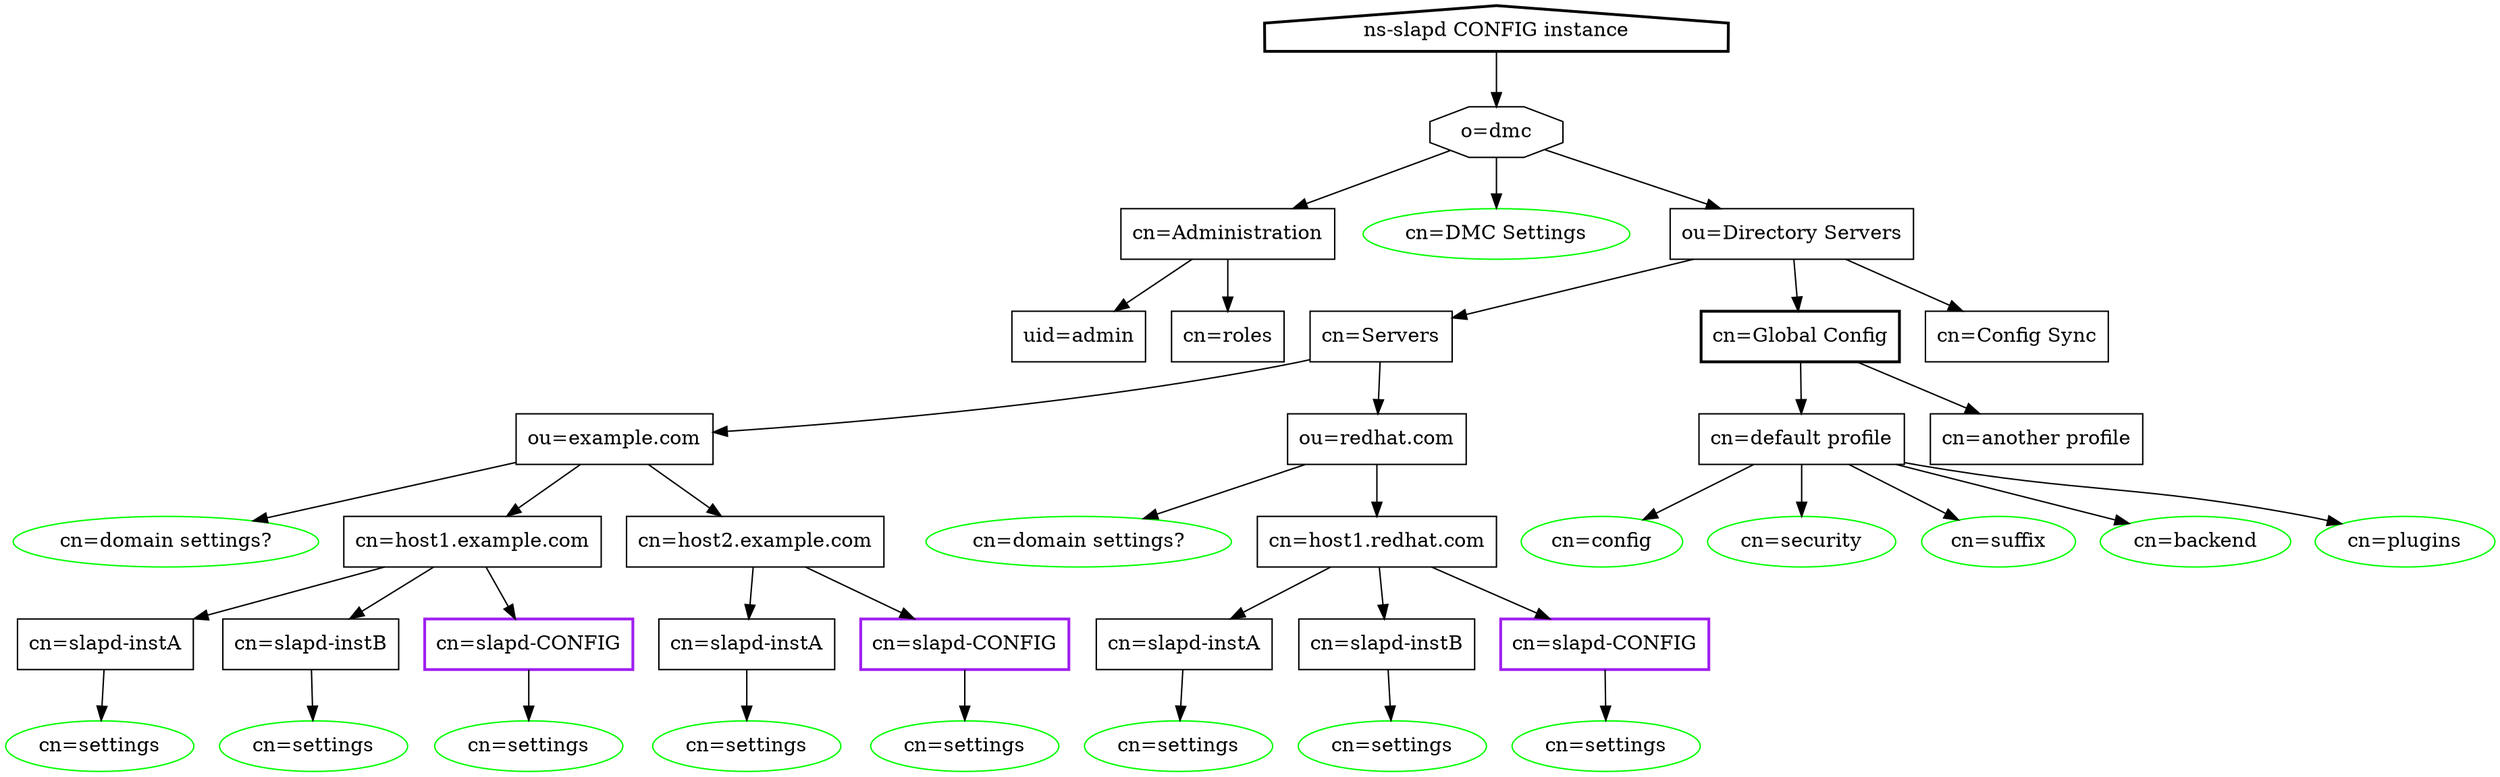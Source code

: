 digraph O_DMC {
    root [label="ns-slapd CONFIG instance", shape=house, style=bold];

    o_dmc [label="o=dmc", shape=octagon];
    
    cn_administration [label="cn=Administration", shape=record];
    dmc_settings [label="cn=DMC Settings", shape=ellipse, color=green];
    ou_servers [label="ou=Directory Servers", shape=record];
    cn_servers [label="cn=Servers", shape=record];
    cn_server_settings [label="cn=Global Config", shape=record, style=bold];
    default_scheme [label="cn=default profile", shape=record];
    custom_scheme [label="cn=another profile", shape=record];
    global_config [label="cn=config", shape=ellipse, color=green];
    global_security [label="cn=security", shape=ellipse, color=green];
    global_suffix [label="cn=suffix", shape=ellipse, color=green];
    global_backend [label="cn=backend", shape=ellipse, color=green];
    global_plugins [label="cn=plugins", shape=ellipse, color=green];
    ou_domain1 [label="ou=example.com", shape=record];
    ou_domain2 [label="ou=redhat.com", shape=record];
    ou_domain1_settings [label="cn=domain settings?", shape=ellipse, color=green];
    ou_domain2_settings [label="cn=domain settings?", shape=ellipse, color=green];

    cn_host1 [label="cn=host1.example.com", shape=record];
    cn_host2 [label="cn=host2.example.com", shape=record];
    cn_host3 [label="cn=host1.redhat.com", shape=record];
   
    config_sync [label="cn=Config Sync", shape=record];
    uid_admin [label="uid=admin", shape=record];
    admin_role [label="cn=roles", shape=record];

    cn_inst1 [label="cn=slapd-instA", shape=record];
    cn_inst2 [label="cn=slapd-instB", shape=record];
    cn_inst3 [label="cn=slapd-instA", shape=record];
    cn_inst4 [label="cn=slapd-instA", shape=record];
    cn_inst5 [label="cn=slapd-instB", shape=record];

    cn_inst1_settings [label="cn=settings", shape=ellipse, color=green];
    cn_inst2_settings [label="cn=settings", shape=ellipse, color=green];
    cn_inst3_settings [label="cn=settings", shape=ellipse, color=green];
    cn_inst4_settings [label="cn=settings", shape=ellipse, color=green];
    cn_inst5_settings [label="cn=settings", shape=ellipse, color=green];


    cn_config_inst1 [label="cn=slapd-CONFIG", shape=record, color=purple, style=bold];
    cn_config_inst2 [label="cn=slapd-CONFIG", shape=record, color=purple, style=bold];
    cn_config_inst3 [label="cn=slapd-CONFIG", shape=record, color=purple, style=bold];
    cn_config1_settings [label="cn=settings", shape=ellipse, color=green];
    cn_config2_settings [label="cn=settings", shape=ellipse, color=green];
    cn_config3_settings [label="cn=settings", shape=ellipse, color=green];



    root -> o_dmc;
    o_dmc -> cn_administration;
    o_dmc -> dmc_settings;
    o_dmc -> ou_servers;

    cn_administration -> uid_admin;
    cn_administration -> admin_role;

    ou_servers -> config_sync;
    ou_servers -> cn_server_settings;
    cn_server_settings -> default_scheme
    cn_server_settings -> custom_scheme

    default_scheme -> global_config;
    default_scheme -> global_security
    default_scheme -> global_suffix;
    default_scheme -> global_backend;
    default_scheme -> global_plugins;

    ou_servers -> cn_servers;
    cn_servers -> ou_domain1;
    cn_servers -> ou_domain2;

    ou_domain1 -> ou_domain1_settings;
    ou_domain2 -> ou_domain2_settings;

    ou_domain1 -> cn_host1;
    ou_domain1 -> cn_host2;
    ou_domain2 -> cn_host3;

    cn_host1 -> cn_inst1;
    cn_host1 -> cn_inst2;
    cn_host1 -> cn_config_inst1;
    cn_config_inst1 -> cn_config1_settings;

    cn_host2 -> cn_inst3;
    cn_host2 -> cn_config_inst2;
    cn_config_inst2 -> cn_config2_settings;

    cn_host3 -> cn_inst4;
    cn_host3 -> cn_inst5;
    cn_host3 -> cn_config_inst3;
    cn_config_inst3 -> cn_config3_settings;


    cn_inst1 -> cn_inst1_settings;
    cn_inst2 -> cn_inst2_settings;
    cn_inst3 -> cn_inst3_settings;
    cn_inst4 -> cn_inst4_settings;
    cn_inst5 -> cn_inst5_settings;
}


